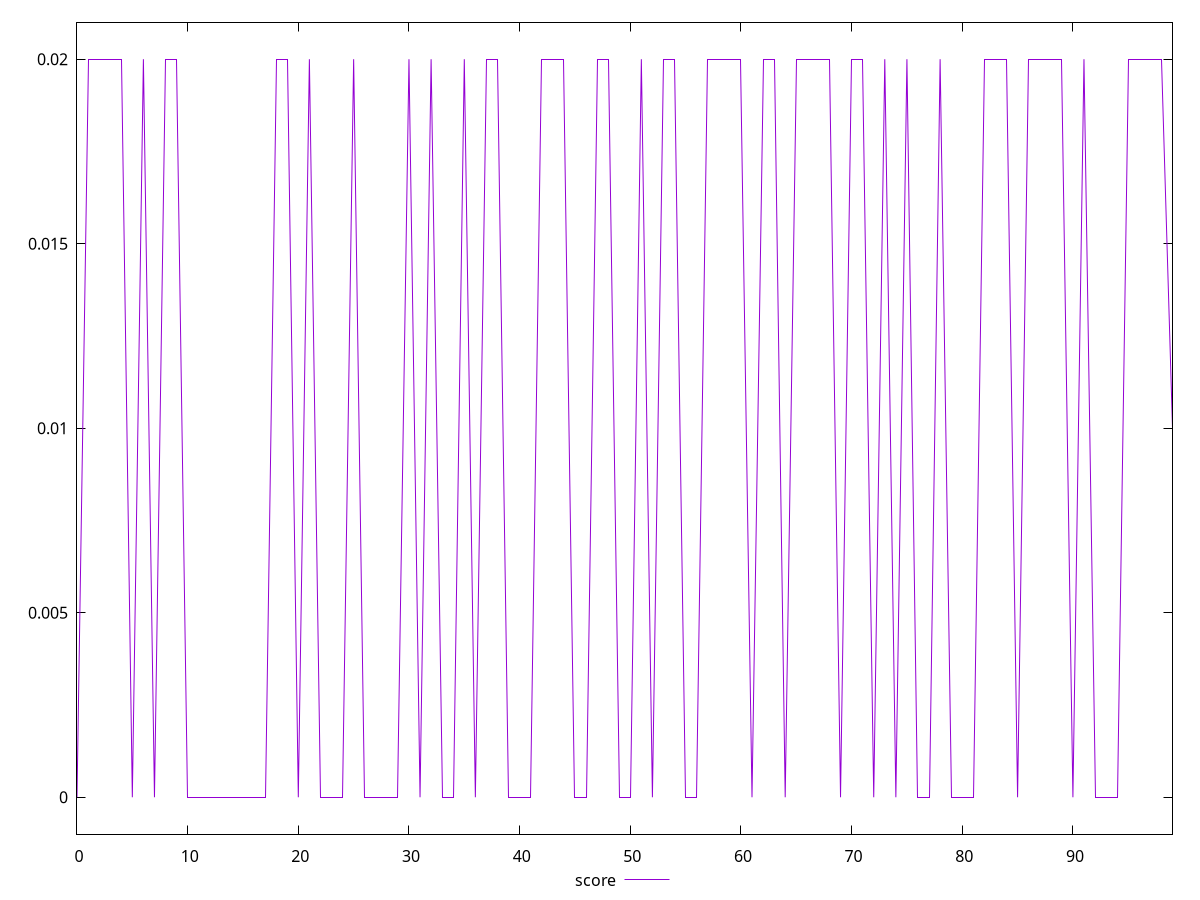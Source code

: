 reset

$score <<EOF
0 0
1 0.02
2 0.02
3 0.02
4 0.02
5 0
6 0.02
7 0
8 0.02
9 0.02
10 0
11 0
12 0
13 0
14 0
15 0
16 0
17 0
18 0.02
19 0.02
20 0
21 0.02
22 0
23 0
24 0
25 0.02
26 0
27 0
28 0
29 0
30 0.02
31 0
32 0.02
33 0
34 0
35 0.02
36 0
37 0.02
38 0.02
39 0
40 0
41 0
42 0.02
43 0.02
44 0.02
45 0
46 0
47 0.02
48 0.02
49 0
50 0
51 0.02
52 0
53 0.02
54 0.02
55 0
56 0
57 0.02
58 0.02
59 0.02
60 0.02
61 0
62 0.02
63 0.02
64 0
65 0.02
66 0.02
67 0.02
68 0.02
69 0
70 0.02
71 0.02
72 0
73 0.02
74 0
75 0.02
76 0
77 0
78 0.02
79 0
80 0
81 0
82 0.02
83 0.02
84 0.02
85 0
86 0.02
87 0.02
88 0.02
89 0.02
90 0
91 0.02
92 0
93 0
94 0
95 0.02
96 0.02
97 0.02
98 0.02
99 0.01
EOF

set key outside below
set xrange [0:99]
set yrange [-0.001:0.021]
set trange [-0.001:0.021]
set terminal svg size 640, 500 enhanced background rgb 'white'
set output "report_00018_2021-02-10T15-25-16.877Z/cumulative-layout-shift/samples/pages/score/values.svg"

plot $score title "score" with line

reset
